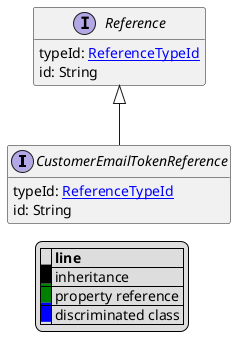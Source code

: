 @startuml

hide empty fields
hide empty methods
legend
|= |= line |
|<back:black>   </back>| inheritance |
|<back:green>   </back>| property reference |
|<back:blue>   </back>| discriminated class |
endlegend
interface CustomerEmailTokenReference [[CustomerEmailTokenReference.svg]] extends Reference {
    typeId: [[ReferenceTypeId.svg ReferenceTypeId]]
    id: String
}
interface Reference [[Reference.svg]]  {
    typeId: [[ReferenceTypeId.svg ReferenceTypeId]]
    id: String
}





@enduml
